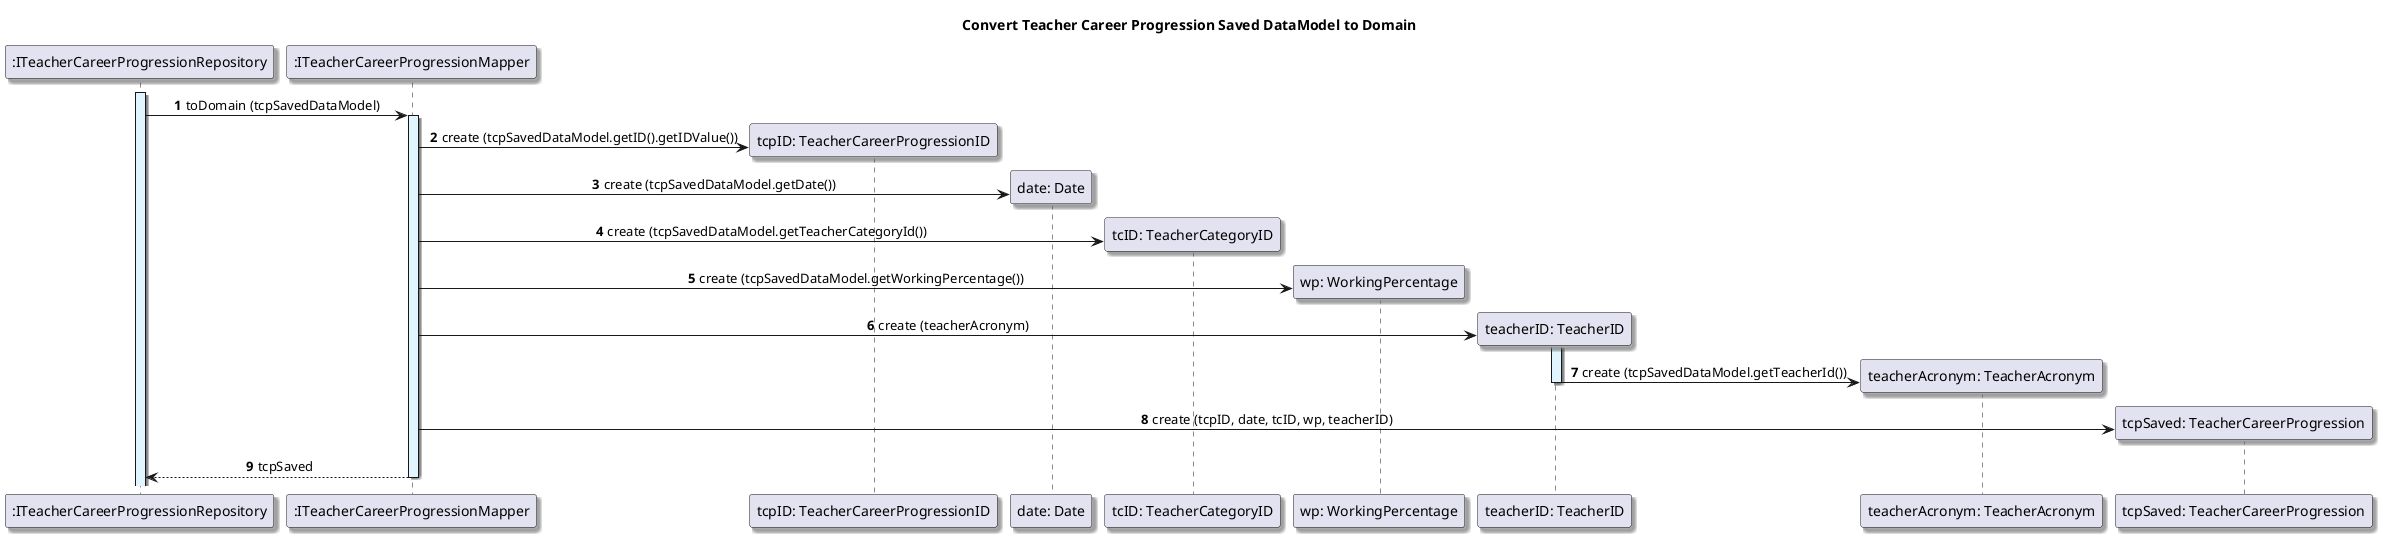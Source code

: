 @startuml

title Convert Teacher Career Progression Saved DataModel to Domain

autonumber
skinparam {
  ActivityPadding 2
  ActivityMargin 2
  BoxPadding 2
}
skinparam defaultTextAlignment center
skinparam shadowing true

participant ":ITeacherCareerProgressionRepository" as ITCPRepository

activate ITCPRepository #E1F5FE
participant ":ITeacherCareerProgressionMapper" as tcpMapper
ITCPRepository -> tcpMapper: toDomain (tcpSavedDataModel)
activate tcpMapper #E1F5FE

create "tcpID: TeacherCareerProgressionID"
tcpMapper -> "tcpID: TeacherCareerProgressionID": create (tcpSavedDataModel.getID().getIDValue())

create "date: Date"
tcpMapper -> "date: Date": create (tcpSavedDataModel.getDate())

create "tcID: TeacherCategoryID"
tcpMapper -> "tcID: TeacherCategoryID": create (tcpSavedDataModel.getTeacherCategoryId())

create "wp: WorkingPercentage"
tcpMapper -> "wp: WorkingPercentage": create (tcpSavedDataModel.getWorkingPercentage())

create "teacherID: TeacherID"
tcpMapper -> "teacherID: TeacherID": create (teacherAcronym)
activate "teacherID: TeacherID" #E1F5FE

create "teacherAcronym: TeacherAcronym"
"teacherID: TeacherID" -> "teacherAcronym: TeacherAcronym": create (tcpSavedDataModel.getTeacherId())
deactivate "teacherID: TeacherID"

create "tcpSaved: TeacherCareerProgression"
tcpMapper -> "tcpSaved: TeacherCareerProgression": create (tcpID, date, tcID, wp, teacherID)

tcpMapper --> ITCPRepository: tcpSaved
deactivate tcpMapper
deactivate tcpMapper

@enduml